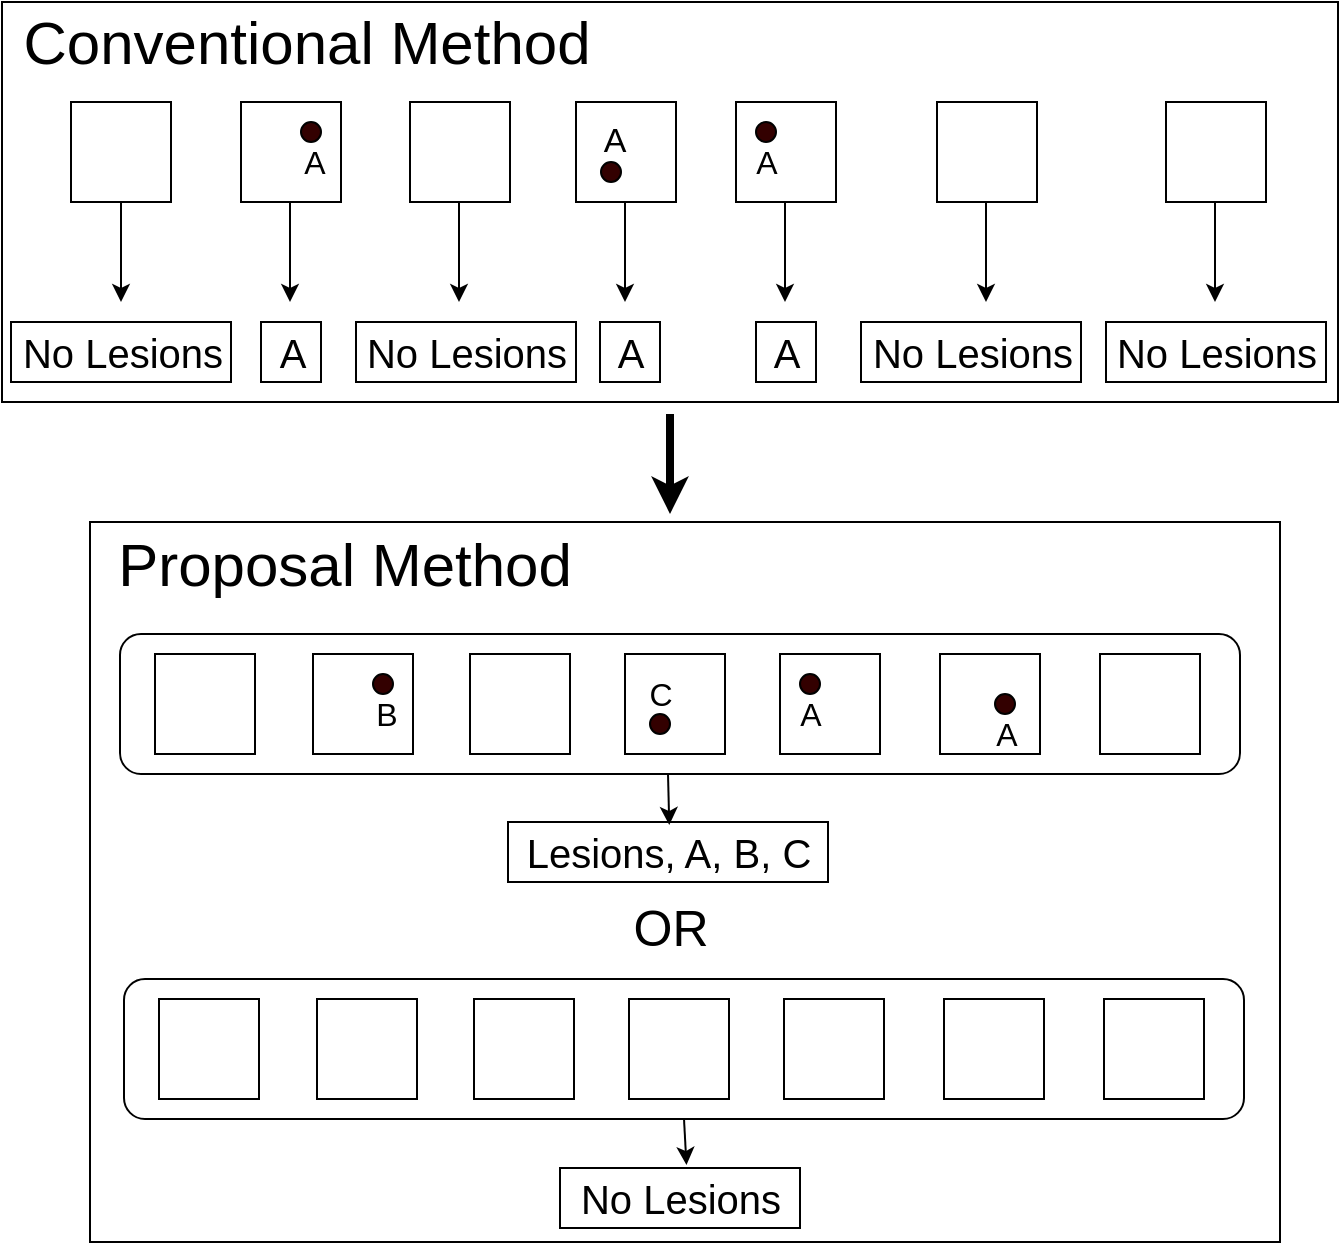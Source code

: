 <mxfile version="12.4.1" type="device" pages="1"><diagram id="07KC0Enc69GIWdsR2fSs" name="Page-1"><mxGraphModel dx="747" dy="1225" grid="1" gridSize="10" guides="1" tooltips="1" connect="1" arrows="1" fold="1" page="1" pageScale="1" pageWidth="827" pageHeight="1169" math="0" shadow="0"><root><mxCell id="0"/><mxCell id="1" parent="0"/><mxCell id="r6VHS4aTgNpA6CS10Hhb-2" value="" style="rounded=0;whiteSpace=wrap;html=1;" vertex="1" parent="1"><mxGeometry x="11" y="130" width="668" height="200" as="geometry"/></mxCell><mxCell id="r6VHS4aTgNpA6CS10Hhb-1" value="&lt;font style=&quot;font-size: 30px&quot;&gt;Conventional Method&lt;/font&gt;" style="text;html=1;align=center;verticalAlign=middle;resizable=0;points=[];;autosize=1;" vertex="1" parent="1"><mxGeometry x="13" y="135" width="300" height="30" as="geometry"/></mxCell><mxCell id="r6VHS4aTgNpA6CS10Hhb-3" value="" style="rounded=0;whiteSpace=wrap;html=1;" vertex="1" parent="1"><mxGeometry x="45.5" y="180" width="50" height="50" as="geometry"/></mxCell><mxCell id="r6VHS4aTgNpA6CS10Hhb-4" value="" style="rounded=0;whiteSpace=wrap;html=1;" vertex="1" parent="1"><mxGeometry x="130.5" y="180" width="50" height="50" as="geometry"/></mxCell><mxCell id="r6VHS4aTgNpA6CS10Hhb-5" value="" style="rounded=0;whiteSpace=wrap;html=1;" vertex="1" parent="1"><mxGeometry x="215" y="180" width="50" height="50" as="geometry"/></mxCell><mxCell id="r6VHS4aTgNpA6CS10Hhb-6" value="" style="rounded=0;whiteSpace=wrap;html=1;" vertex="1" parent="1"><mxGeometry x="298" y="180" width="50" height="50" as="geometry"/></mxCell><mxCell id="r6VHS4aTgNpA6CS10Hhb-7" value="" style="rounded=0;whiteSpace=wrap;html=1;" vertex="1" parent="1"><mxGeometry x="378" y="180" width="50" height="50" as="geometry"/></mxCell><mxCell id="r6VHS4aTgNpA6CS10Hhb-8" value="" style="rounded=0;whiteSpace=wrap;html=1;" vertex="1" parent="1"><mxGeometry x="478.5" y="180" width="50" height="50" as="geometry"/></mxCell><mxCell id="r6VHS4aTgNpA6CS10Hhb-9" value="" style="rounded=0;whiteSpace=wrap;html=1;" vertex="1" parent="1"><mxGeometry x="593" y="180" width="50" height="50" as="geometry"/></mxCell><mxCell id="r6VHS4aTgNpA6CS10Hhb-10" value="" style="endArrow=classic;html=1;exitX=0.5;exitY=1;exitDx=0;exitDy=0;" edge="1" parent="1" source="r6VHS4aTgNpA6CS10Hhb-3"><mxGeometry width="50" height="50" relative="1" as="geometry"><mxPoint x="15.5" y="420" as="sourcePoint"/><mxPoint x="70.5" y="280" as="targetPoint"/></mxGeometry></mxCell><mxCell id="r6VHS4aTgNpA6CS10Hhb-11" value="" style="ellipse;whiteSpace=wrap;html=1;fillColor=#330000;" vertex="1" parent="1"><mxGeometry x="160.5" y="190" width="10" height="10" as="geometry"/></mxCell><mxCell id="r6VHS4aTgNpA6CS10Hhb-12" value="" style="ellipse;whiteSpace=wrap;html=1;fillColor=#330000;" vertex="1" parent="1"><mxGeometry x="310.5" y="210" width="10" height="10" as="geometry"/></mxCell><mxCell id="r6VHS4aTgNpA6CS10Hhb-13" value="" style="ellipse;whiteSpace=wrap;html=1;fillColor=#330000;" vertex="1" parent="1"><mxGeometry x="388" y="190" width="10" height="10" as="geometry"/></mxCell><mxCell id="r6VHS4aTgNpA6CS10Hhb-15" value="&lt;font style=&quot;font-size: 16px&quot;&gt;A&lt;/font&gt;" style="text;html=1;align=center;verticalAlign=middle;resizable=0;points=[];;autosize=1;" vertex="1" parent="1"><mxGeometry x="151.5" y="200" width="30" height="20" as="geometry"/></mxCell><mxCell id="r6VHS4aTgNpA6CS10Hhb-16" value="&lt;font style=&quot;font-size: 17px&quot;&gt;A&lt;/font&gt;" style="text;html=1;align=center;verticalAlign=middle;resizable=0;points=[];;autosize=1;" vertex="1" parent="1"><mxGeometry x="301.5" y="190" width="30" height="20" as="geometry"/></mxCell><mxCell id="r6VHS4aTgNpA6CS10Hhb-17" value="&lt;font style=&quot;font-size: 16px&quot;&gt;A&lt;/font&gt;" style="text;html=1;align=center;verticalAlign=middle;resizable=0;points=[];;autosize=1;" vertex="1" parent="1"><mxGeometry x="378" y="200" width="30" height="20" as="geometry"/></mxCell><mxCell id="r6VHS4aTgNpA6CS10Hhb-18" value="" style="endArrow=classic;html=1;exitX=0.5;exitY=1;exitDx=0;exitDy=0;" edge="1" parent="1"><mxGeometry width="50" height="50" relative="1" as="geometry"><mxPoint x="155" y="230" as="sourcePoint"/><mxPoint x="155" y="280" as="targetPoint"/></mxGeometry></mxCell><mxCell id="r6VHS4aTgNpA6CS10Hhb-19" value="" style="endArrow=classic;html=1;exitX=0.5;exitY=1;exitDx=0;exitDy=0;" edge="1" parent="1"><mxGeometry width="50" height="50" relative="1" as="geometry"><mxPoint x="239.5" y="230" as="sourcePoint"/><mxPoint x="239.5" y="280" as="targetPoint"/></mxGeometry></mxCell><mxCell id="r6VHS4aTgNpA6CS10Hhb-20" value="" style="endArrow=classic;html=1;exitX=0.5;exitY=1;exitDx=0;exitDy=0;" edge="1" parent="1"><mxGeometry width="50" height="50" relative="1" as="geometry"><mxPoint x="322.5" y="230" as="sourcePoint"/><mxPoint x="322.5" y="280" as="targetPoint"/></mxGeometry></mxCell><mxCell id="r6VHS4aTgNpA6CS10Hhb-21" value="" style="endArrow=classic;html=1;exitX=0.5;exitY=1;exitDx=0;exitDy=0;" edge="1" parent="1"><mxGeometry width="50" height="50" relative="1" as="geometry"><mxPoint x="402.5" y="230" as="sourcePoint"/><mxPoint x="402.5" y="280" as="targetPoint"/></mxGeometry></mxCell><mxCell id="r6VHS4aTgNpA6CS10Hhb-22" value="" style="endArrow=classic;html=1;exitX=0.5;exitY=1;exitDx=0;exitDy=0;" edge="1" parent="1"><mxGeometry width="50" height="50" relative="1" as="geometry"><mxPoint x="503" y="230" as="sourcePoint"/><mxPoint x="503" y="280" as="targetPoint"/></mxGeometry></mxCell><mxCell id="r6VHS4aTgNpA6CS10Hhb-23" value="" style="endArrow=classic;html=1;exitX=0.5;exitY=1;exitDx=0;exitDy=0;" edge="1" parent="1"><mxGeometry width="50" height="50" relative="1" as="geometry"><mxPoint x="617.5" y="230" as="sourcePoint"/><mxPoint x="617.5" y="280" as="targetPoint"/></mxGeometry></mxCell><mxCell id="r6VHS4aTgNpA6CS10Hhb-24" value="&lt;font style=&quot;font-size: 20px&quot;&gt;No Lesions&lt;/font&gt;" style="text;html=1;align=center;verticalAlign=middle;resizable=0;points=[];;autosize=1;strokeColor=#000000;" vertex="1" parent="1"><mxGeometry x="15.5" y="290" width="110" height="30" as="geometry"/></mxCell><mxCell id="r6VHS4aTgNpA6CS10Hhb-27" value="&lt;font style=&quot;font-size: 20px&quot;&gt;No Lesions&lt;/font&gt;" style="text;html=1;align=center;verticalAlign=middle;resizable=0;points=[];;autosize=1;strokeColor=#000000;" vertex="1" parent="1"><mxGeometry x="188" y="290" width="110" height="30" as="geometry"/></mxCell><mxCell id="r6VHS4aTgNpA6CS10Hhb-28" value="&lt;font style=&quot;font-size: 20px&quot;&gt;No Lesions&lt;/font&gt;" style="text;html=1;align=center;verticalAlign=middle;resizable=0;points=[];;autosize=1;strokeColor=#000000;" vertex="1" parent="1"><mxGeometry x="440.5" y="290" width="110" height="30" as="geometry"/></mxCell><mxCell id="r6VHS4aTgNpA6CS10Hhb-29" value="&lt;font style=&quot;font-size: 20px&quot;&gt;No Lesions&lt;/font&gt;" style="text;html=1;align=center;verticalAlign=middle;resizable=0;points=[];;autosize=1;strokeColor=#000000;" vertex="1" parent="1"><mxGeometry x="563" y="290" width="110" height="30" as="geometry"/></mxCell><mxCell id="r6VHS4aTgNpA6CS10Hhb-30" value="&lt;font style=&quot;font-size: 20px&quot;&gt;A&lt;/font&gt;" style="text;html=1;align=center;verticalAlign=middle;resizable=0;points=[];;autosize=1;strokeColor=#000000;" vertex="1" parent="1"><mxGeometry x="140.5" y="290" width="30" height="30" as="geometry"/></mxCell><mxCell id="r6VHS4aTgNpA6CS10Hhb-32" value="&lt;font style=&quot;font-size: 20px&quot;&gt;A&lt;/font&gt;" style="text;html=1;align=center;verticalAlign=middle;resizable=0;points=[];;autosize=1;strokeColor=#000000;" vertex="1" parent="1"><mxGeometry x="310" y="290" width="30" height="30" as="geometry"/></mxCell><mxCell id="r6VHS4aTgNpA6CS10Hhb-33" value="&lt;font&gt;&lt;font style=&quot;font-size: 20px&quot;&gt;A&lt;/font&gt;&lt;br&gt;&lt;/font&gt;" style="text;html=1;align=center;verticalAlign=middle;resizable=0;points=[];;autosize=1;strokeColor=#000000;" vertex="1" parent="1"><mxGeometry x="388" y="290" width="30" height="30" as="geometry"/></mxCell><mxCell id="r6VHS4aTgNpA6CS10Hhb-34" value="" style="endArrow=classic;html=1;strokeWidth=4;" edge="1" parent="1"><mxGeometry width="50" height="50" relative="1" as="geometry"><mxPoint x="345" y="336" as="sourcePoint"/><mxPoint x="345" y="386" as="targetPoint"/></mxGeometry></mxCell><mxCell id="r6VHS4aTgNpA6CS10Hhb-35" value="" style="rounded=0;whiteSpace=wrap;html=1;" vertex="1" parent="1"><mxGeometry x="55" y="390" width="595" height="360" as="geometry"/></mxCell><mxCell id="r6VHS4aTgNpA6CS10Hhb-36" value="&lt;font style=&quot;font-size: 30px&quot;&gt;Proposal Method&lt;/font&gt;" style="text;html=1;align=center;verticalAlign=middle;resizable=0;points=[];;autosize=1;" vertex="1" parent="1"><mxGeometry x="61.5" y="396" width="240" height="30" as="geometry"/></mxCell><mxCell id="r6VHS4aTgNpA6CS10Hhb-37" value="" style="rounded=1;whiteSpace=wrap;html=1;fillColor=#FFFFFF;" vertex="1" parent="1"><mxGeometry x="70" y="446" width="560" height="70" as="geometry"/></mxCell><mxCell id="r6VHS4aTgNpA6CS10Hhb-38" value="" style="rounded=0;whiteSpace=wrap;html=1;" vertex="1" parent="1"><mxGeometry x="87.5" y="456" width="50" height="50" as="geometry"/></mxCell><mxCell id="r6VHS4aTgNpA6CS10Hhb-39" value="" style="rounded=0;whiteSpace=wrap;html=1;" vertex="1" parent="1"><mxGeometry x="166.5" y="456" width="50" height="50" as="geometry"/></mxCell><mxCell id="r6VHS4aTgNpA6CS10Hhb-40" value="" style="rounded=0;whiteSpace=wrap;html=1;" vertex="1" parent="1"><mxGeometry x="245" y="456" width="50" height="50" as="geometry"/></mxCell><mxCell id="r6VHS4aTgNpA6CS10Hhb-41" value="" style="rounded=0;whiteSpace=wrap;html=1;" vertex="1" parent="1"><mxGeometry x="322.5" y="456" width="50" height="50" as="geometry"/></mxCell><mxCell id="r6VHS4aTgNpA6CS10Hhb-42" value="" style="rounded=0;whiteSpace=wrap;html=1;" vertex="1" parent="1"><mxGeometry x="400" y="456" width="50" height="50" as="geometry"/></mxCell><mxCell id="r6VHS4aTgNpA6CS10Hhb-43" value="" style="rounded=0;whiteSpace=wrap;html=1;" vertex="1" parent="1"><mxGeometry x="480" y="456" width="50" height="50" as="geometry"/></mxCell><mxCell id="r6VHS4aTgNpA6CS10Hhb-44" value="" style="rounded=0;whiteSpace=wrap;html=1;" vertex="1" parent="1"><mxGeometry x="560" y="456" width="50" height="50" as="geometry"/></mxCell><mxCell id="r6VHS4aTgNpA6CS10Hhb-45" value="" style="ellipse;whiteSpace=wrap;html=1;fillColor=#330000;" vertex="1" parent="1"><mxGeometry x="196.5" y="466" width="10" height="10" as="geometry"/></mxCell><mxCell id="r6VHS4aTgNpA6CS10Hhb-46" value="" style="ellipse;whiteSpace=wrap;html=1;fillColor=#330000;" vertex="1" parent="1"><mxGeometry x="335" y="486" width="10" height="10" as="geometry"/></mxCell><mxCell id="r6VHS4aTgNpA6CS10Hhb-47" value="" style="ellipse;whiteSpace=wrap;html=1;fillColor=#330000;" vertex="1" parent="1"><mxGeometry x="410" y="466" width="10" height="10" as="geometry"/></mxCell><mxCell id="r6VHS4aTgNpA6CS10Hhb-48" value="&lt;font style=&quot;font-size: 16px&quot;&gt;B&lt;/font&gt;" style="text;html=1;align=center;verticalAlign=middle;resizable=0;points=[];;autosize=1;" vertex="1" parent="1"><mxGeometry x="187.5" y="476" width="30" height="20" as="geometry"/></mxCell><mxCell id="r6VHS4aTgNpA6CS10Hhb-49" value="&lt;font style=&quot;font-size: 16px&quot;&gt;C&lt;/font&gt;" style="text;html=1;align=center;verticalAlign=middle;resizable=0;points=[];;autosize=1;" vertex="1" parent="1"><mxGeometry x="325" y="466" width="30" height="20" as="geometry"/></mxCell><mxCell id="r6VHS4aTgNpA6CS10Hhb-50" value="&lt;font style=&quot;font-size: 16px&quot;&gt;A&lt;/font&gt;" style="text;html=1;align=center;verticalAlign=middle;resizable=0;points=[];;autosize=1;" vertex="1" parent="1"><mxGeometry x="400" y="476" width="30" height="20" as="geometry"/></mxCell><mxCell id="r6VHS4aTgNpA6CS10Hhb-51" value="" style="ellipse;whiteSpace=wrap;html=1;fillColor=#330000;" vertex="1" parent="1"><mxGeometry x="507.5" y="476" width="10" height="10" as="geometry"/></mxCell><mxCell id="r6VHS4aTgNpA6CS10Hhb-52" value="&lt;font style=&quot;font-size: 16px&quot;&gt;A&lt;/font&gt;" style="text;html=1;align=center;verticalAlign=middle;resizable=0;points=[];;autosize=1;" vertex="1" parent="1"><mxGeometry x="497.5" y="486" width="30" height="20" as="geometry"/></mxCell><mxCell id="r6VHS4aTgNpA6CS10Hhb-53" value="" style="endArrow=classic;html=1;exitX=0.5;exitY=1;exitDx=0;exitDy=0;entryX=0.504;entryY=0.05;entryDx=0;entryDy=0;entryPerimeter=0;" edge="1" parent="1" target="r6VHS4aTgNpA6CS10Hhb-54"><mxGeometry width="50" height="50" relative="1" as="geometry"><mxPoint x="344" y="516" as="sourcePoint"/><mxPoint x="344" y="536" as="targetPoint"/></mxGeometry></mxCell><mxCell id="r6VHS4aTgNpA6CS10Hhb-54" value="&lt;font style=&quot;font-size: 20px&quot;&gt;Lesions, A, B, C&lt;/font&gt;" style="text;html=1;align=center;verticalAlign=middle;resizable=0;points=[];;autosize=1;strokeColor=#000000;" vertex="1" parent="1"><mxGeometry x="264" y="540" width="160" height="30" as="geometry"/></mxCell><mxCell id="r6VHS4aTgNpA6CS10Hhb-55" value="" style="rounded=1;whiteSpace=wrap;html=1;fillColor=#FFFFFF;" vertex="1" parent="1"><mxGeometry x="72" y="618.5" width="560" height="70" as="geometry"/></mxCell><mxCell id="r6VHS4aTgNpA6CS10Hhb-56" value="" style="rounded=0;whiteSpace=wrap;html=1;" vertex="1" parent="1"><mxGeometry x="89.5" y="628.5" width="50" height="50" as="geometry"/></mxCell><mxCell id="r6VHS4aTgNpA6CS10Hhb-57" value="" style="rounded=0;whiteSpace=wrap;html=1;" vertex="1" parent="1"><mxGeometry x="168.5" y="628.5" width="50" height="50" as="geometry"/></mxCell><mxCell id="r6VHS4aTgNpA6CS10Hhb-58" value="" style="rounded=0;whiteSpace=wrap;html=1;" vertex="1" parent="1"><mxGeometry x="247" y="628.5" width="50" height="50" as="geometry"/></mxCell><mxCell id="r6VHS4aTgNpA6CS10Hhb-59" value="" style="rounded=0;whiteSpace=wrap;html=1;" vertex="1" parent="1"><mxGeometry x="324.5" y="628.5" width="50" height="50" as="geometry"/></mxCell><mxCell id="r6VHS4aTgNpA6CS10Hhb-60" value="" style="rounded=0;whiteSpace=wrap;html=1;" vertex="1" parent="1"><mxGeometry x="402" y="628.5" width="50" height="50" as="geometry"/></mxCell><mxCell id="r6VHS4aTgNpA6CS10Hhb-61" value="" style="rounded=0;whiteSpace=wrap;html=1;" vertex="1" parent="1"><mxGeometry x="482" y="628.5" width="50" height="50" as="geometry"/></mxCell><mxCell id="r6VHS4aTgNpA6CS10Hhb-62" value="" style="rounded=0;whiteSpace=wrap;html=1;" vertex="1" parent="1"><mxGeometry x="562" y="628.5" width="50" height="50" as="geometry"/></mxCell><mxCell id="r6VHS4aTgNpA6CS10Hhb-72" value="&lt;font style=&quot;font-size: 20px&quot;&gt;No Lesions&lt;/font&gt;" style="text;html=1;align=center;verticalAlign=middle;resizable=0;points=[];;autosize=1;strokeColor=#000000;" vertex="1" parent="1"><mxGeometry x="290" y="713" width="120" height="30" as="geometry"/></mxCell><mxCell id="r6VHS4aTgNpA6CS10Hhb-73" value="&lt;font style=&quot;font-size: 25px&quot;&gt;OR&lt;/font&gt;" style="text;html=1;align=center;verticalAlign=middle;resizable=0;points=[];;autosize=1;" vertex="1" parent="1"><mxGeometry x="320" y="582" width="50" height="20" as="geometry"/></mxCell><mxCell id="r6VHS4aTgNpA6CS10Hhb-76" value="" style="endArrow=classic;html=1;exitX=0.5;exitY=1;exitDx=0;exitDy=0;entryX=0.527;entryY=-0.05;entryDx=0;entryDy=0;entryPerimeter=0;" edge="1" parent="1" source="r6VHS4aTgNpA6CS10Hhb-55" target="r6VHS4aTgNpA6CS10Hhb-72"><mxGeometry width="50" height="50" relative="1" as="geometry"><mxPoint x="354" y="526" as="sourcePoint"/><mxPoint x="354.98" y="556" as="targetPoint"/></mxGeometry></mxCell></root></mxGraphModel></diagram></mxfile>